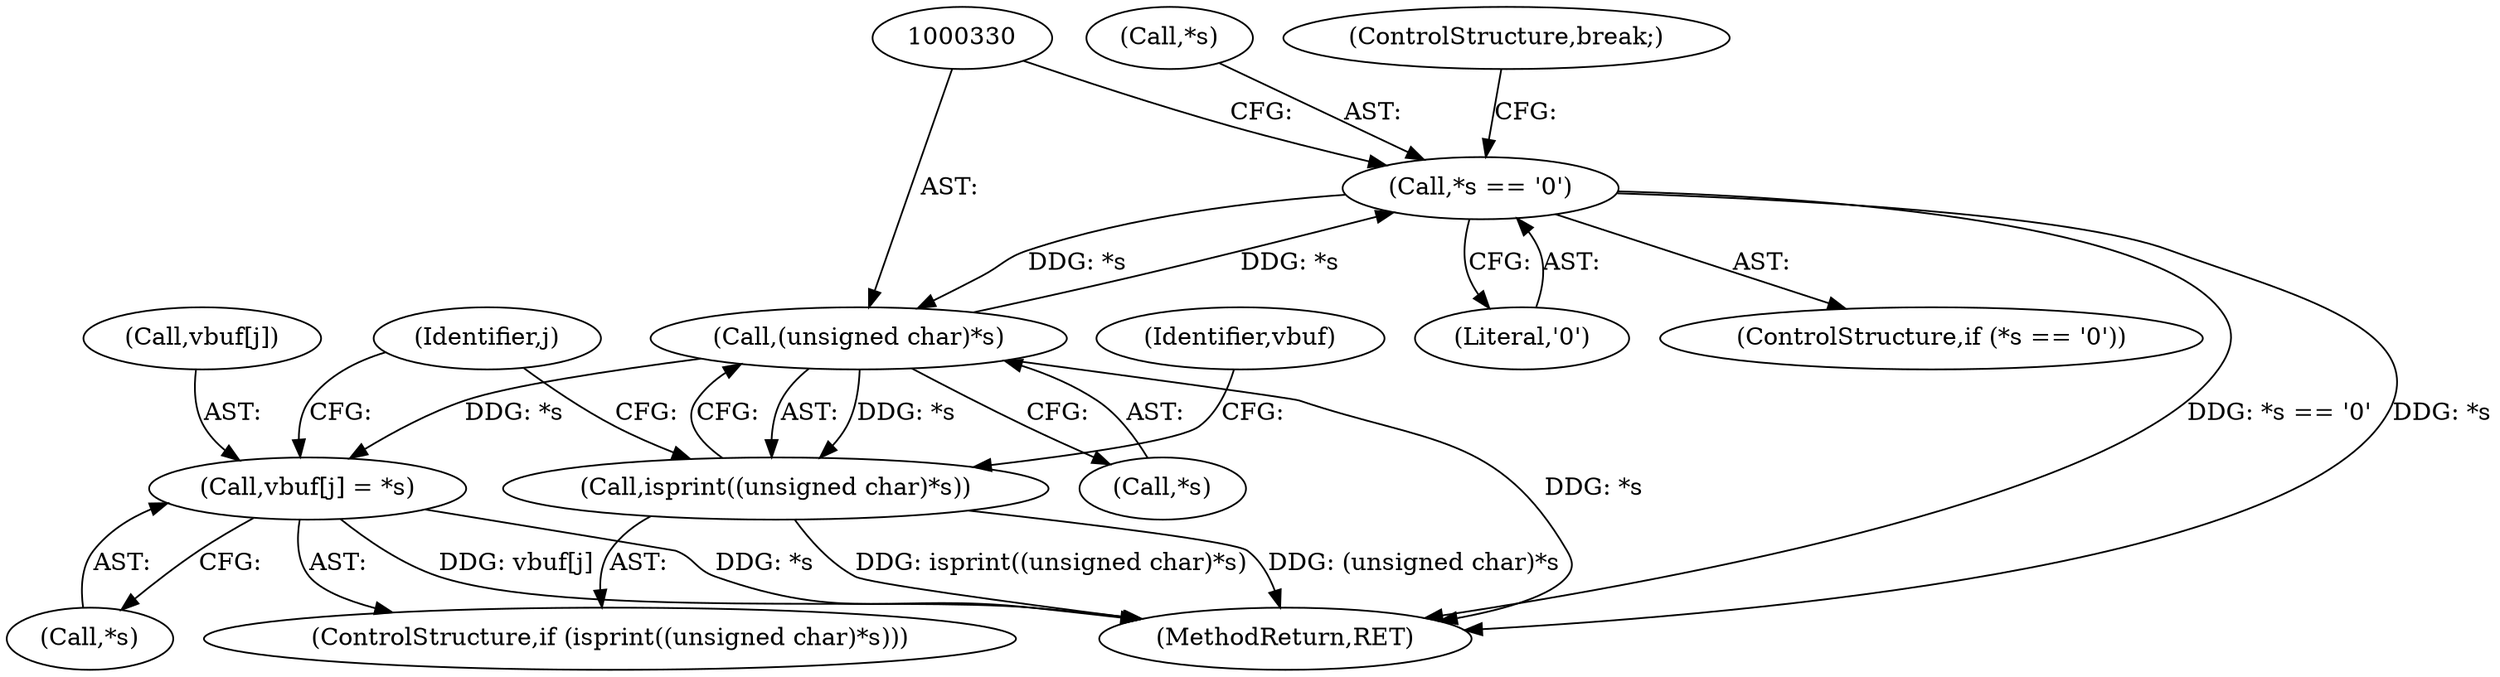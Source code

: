 digraph "0_file_6d209c1c489457397a5763bca4b28e43aac90391_0@pointer" {
"1000322" [label="(Call,*s == '\0')"];
"1000329" [label="(Call,(unsigned char)*s)"];
"1000322" [label="(Call,*s == '\0')"];
"1000328" [label="(Call,isprint((unsigned char)*s))"];
"1000333" [label="(Call,vbuf[j] = *s)"];
"1000329" [label="(Call,(unsigned char)*s)"];
"1000335" [label="(Identifier,vbuf)"];
"1000325" [label="(Literal,'\0')"];
"1000331" [label="(Call,*s)"];
"1000323" [label="(Call,*s)"];
"1000316" [label="(Identifier,j)"];
"1000334" [label="(Call,vbuf[j])"];
"1000321" [label="(ControlStructure,if (*s == '\0'))"];
"1000327" [label="(ControlStructure,if (isprint((unsigned char)*s)))"];
"1000322" [label="(Call,*s == '\0')"];
"1000326" [label="(ControlStructure,break;)"];
"1000337" [label="(Call,*s)"];
"1000333" [label="(Call,vbuf[j] = *s)"];
"1000505" [label="(MethodReturn,RET)"];
"1000328" [label="(Call,isprint((unsigned char)*s))"];
"1000322" -> "1000321"  [label="AST: "];
"1000322" -> "1000325"  [label="CFG: "];
"1000323" -> "1000322"  [label="AST: "];
"1000325" -> "1000322"  [label="AST: "];
"1000326" -> "1000322"  [label="CFG: "];
"1000330" -> "1000322"  [label="CFG: "];
"1000322" -> "1000505"  [label="DDG: *s == '\0'"];
"1000322" -> "1000505"  [label="DDG: *s"];
"1000329" -> "1000322"  [label="DDG: *s"];
"1000322" -> "1000329"  [label="DDG: *s"];
"1000329" -> "1000328"  [label="AST: "];
"1000329" -> "1000331"  [label="CFG: "];
"1000330" -> "1000329"  [label="AST: "];
"1000331" -> "1000329"  [label="AST: "];
"1000328" -> "1000329"  [label="CFG: "];
"1000329" -> "1000505"  [label="DDG: *s"];
"1000329" -> "1000328"  [label="DDG: *s"];
"1000329" -> "1000333"  [label="DDG: *s"];
"1000328" -> "1000327"  [label="AST: "];
"1000335" -> "1000328"  [label="CFG: "];
"1000316" -> "1000328"  [label="CFG: "];
"1000328" -> "1000505"  [label="DDG: isprint((unsigned char)*s)"];
"1000328" -> "1000505"  [label="DDG: (unsigned char)*s"];
"1000333" -> "1000327"  [label="AST: "];
"1000333" -> "1000337"  [label="CFG: "];
"1000334" -> "1000333"  [label="AST: "];
"1000337" -> "1000333"  [label="AST: "];
"1000316" -> "1000333"  [label="CFG: "];
"1000333" -> "1000505"  [label="DDG: vbuf[j]"];
"1000333" -> "1000505"  [label="DDG: *s"];
}
